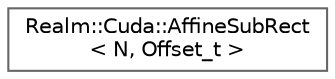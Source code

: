 digraph "Graphical Class Hierarchy"
{
 // LATEX_PDF_SIZE
  bgcolor="transparent";
  edge [fontname=Helvetica,fontsize=10,labelfontname=Helvetica,labelfontsize=10];
  node [fontname=Helvetica,fontsize=10,shape=box,height=0.2,width=0.4];
  rankdir="LR";
  Node0 [id="Node000000",label="Realm::Cuda::AffineSubRect\l\< N, Offset_t \>",height=0.2,width=0.4,color="grey40", fillcolor="white", style="filled",URL="$structRealm_1_1Cuda_1_1AffineSubRect.html",tooltip=" "];
}
